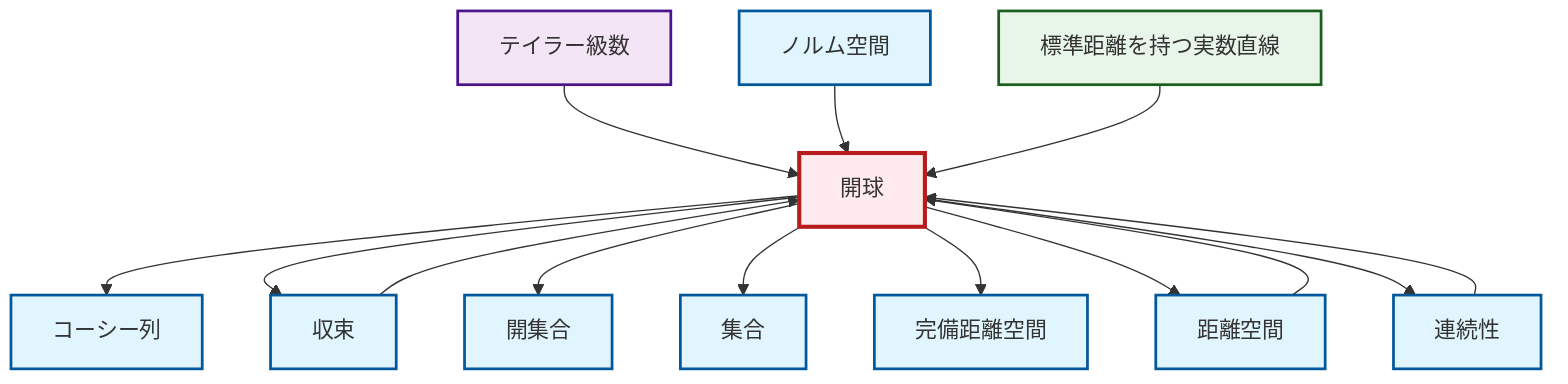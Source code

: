 graph TD
    classDef definition fill:#e1f5fe,stroke:#01579b,stroke-width:2px
    classDef theorem fill:#f3e5f5,stroke:#4a148c,stroke-width:2px
    classDef axiom fill:#fff3e0,stroke:#e65100,stroke-width:2px
    classDef example fill:#e8f5e9,stroke:#1b5e20,stroke-width:2px
    classDef current fill:#ffebee,stroke:#b71c1c,stroke-width:3px
    def-set["集合"]:::definition
    thm-taylor-series["テイラー級数"]:::theorem
    def-complete-metric-space["完備距離空間"]:::definition
    def-open-ball["開球"]:::definition
    def-continuity["連続性"]:::definition
    def-open-set["開集合"]:::definition
    def-cauchy-sequence["コーシー列"]:::definition
    def-metric-space["距離空間"]:::definition
    def-normed-vector-space["ノルム空間"]:::definition
    ex-real-line-metric["標準距離を持つ実数直線"]:::example
    def-convergence["収束"]:::definition
    def-open-ball --> def-cauchy-sequence
    thm-taylor-series --> def-open-ball
    def-normed-vector-space --> def-open-ball
    def-open-ball --> def-convergence
    def-open-ball --> def-open-set
    ex-real-line-metric --> def-open-ball
    def-open-ball --> def-set
    def-open-ball --> def-complete-metric-space
    def-continuity --> def-open-ball
    def-convergence --> def-open-ball
    def-metric-space --> def-open-ball
    def-open-ball --> def-metric-space
    def-open-ball --> def-continuity
    class def-open-ball current